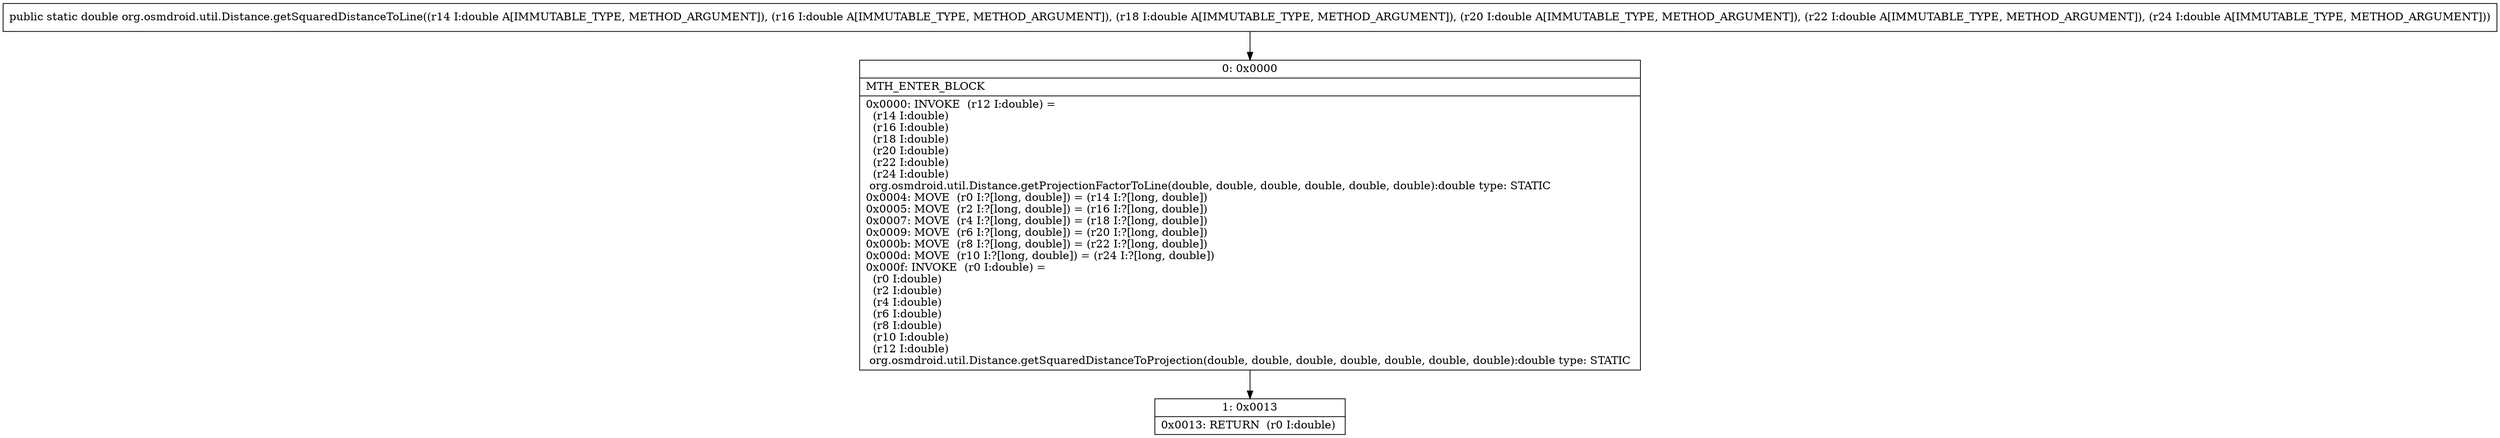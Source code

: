 digraph "CFG fororg.osmdroid.util.Distance.getSquaredDistanceToLine(DDDDDD)D" {
Node_0 [shape=record,label="{0\:\ 0x0000|MTH_ENTER_BLOCK\l|0x0000: INVOKE  (r12 I:double) = \l  (r14 I:double)\l  (r16 I:double)\l  (r18 I:double)\l  (r20 I:double)\l  (r22 I:double)\l  (r24 I:double)\l org.osmdroid.util.Distance.getProjectionFactorToLine(double, double, double, double, double, double):double type: STATIC \l0x0004: MOVE  (r0 I:?[long, double]) = (r14 I:?[long, double]) \l0x0005: MOVE  (r2 I:?[long, double]) = (r16 I:?[long, double]) \l0x0007: MOVE  (r4 I:?[long, double]) = (r18 I:?[long, double]) \l0x0009: MOVE  (r6 I:?[long, double]) = (r20 I:?[long, double]) \l0x000b: MOVE  (r8 I:?[long, double]) = (r22 I:?[long, double]) \l0x000d: MOVE  (r10 I:?[long, double]) = (r24 I:?[long, double]) \l0x000f: INVOKE  (r0 I:double) = \l  (r0 I:double)\l  (r2 I:double)\l  (r4 I:double)\l  (r6 I:double)\l  (r8 I:double)\l  (r10 I:double)\l  (r12 I:double)\l org.osmdroid.util.Distance.getSquaredDistanceToProjection(double, double, double, double, double, double, double):double type: STATIC \l}"];
Node_1 [shape=record,label="{1\:\ 0x0013|0x0013: RETURN  (r0 I:double) \l}"];
MethodNode[shape=record,label="{public static double org.osmdroid.util.Distance.getSquaredDistanceToLine((r14 I:double A[IMMUTABLE_TYPE, METHOD_ARGUMENT]), (r16 I:double A[IMMUTABLE_TYPE, METHOD_ARGUMENT]), (r18 I:double A[IMMUTABLE_TYPE, METHOD_ARGUMENT]), (r20 I:double A[IMMUTABLE_TYPE, METHOD_ARGUMENT]), (r22 I:double A[IMMUTABLE_TYPE, METHOD_ARGUMENT]), (r24 I:double A[IMMUTABLE_TYPE, METHOD_ARGUMENT])) }"];
MethodNode -> Node_0;
Node_0 -> Node_1;
}

